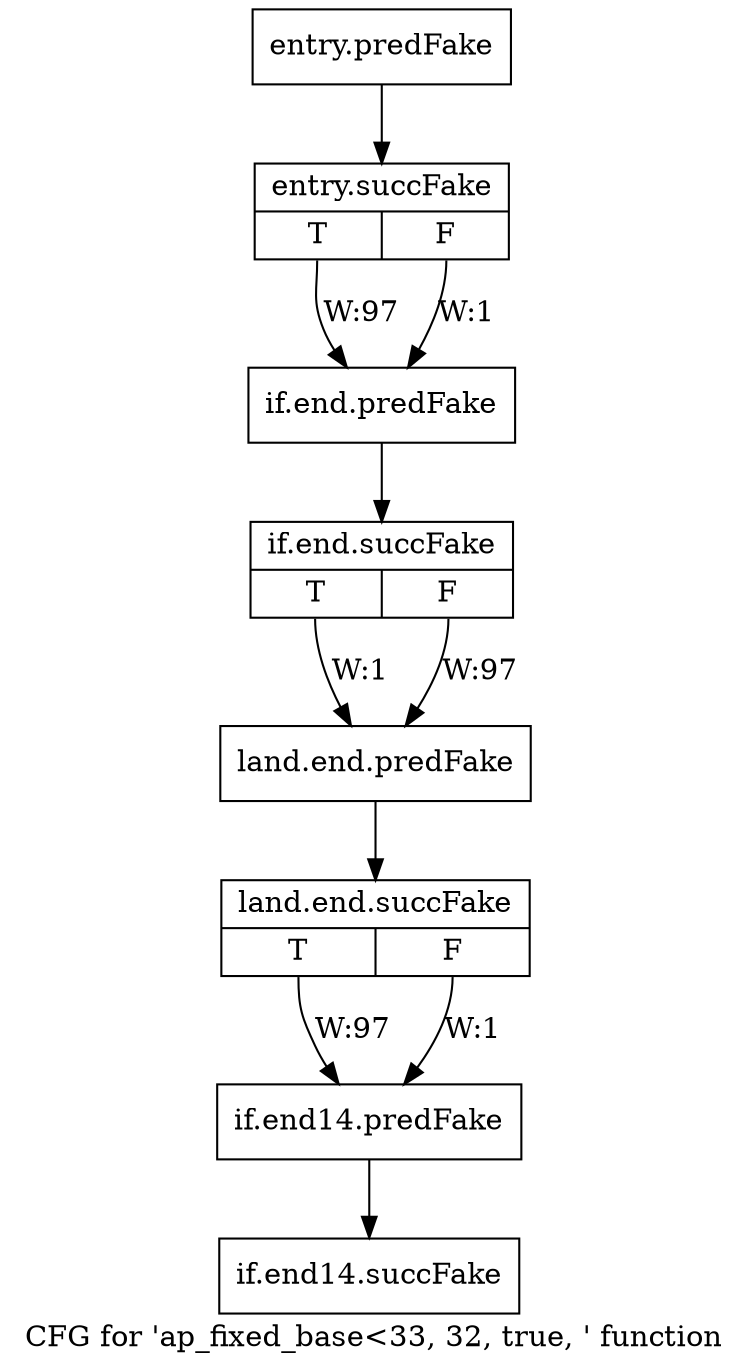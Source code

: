digraph "CFG for 'ap_fixed_base\<33, 32, true, ' function" {
	label="CFG for 'ap_fixed_base\<33, 32, true, ' function";

	Node0x3ba7fd0 [shape=record,filename="",linenumber="",label="{entry.predFake}"];
	Node0x3ba7fd0 -> Node0x3e89e80[ callList="" memoryops="" filename="/tools/Xilinx/Vitis_HLS/2022.1/include/ap_fixed_base.h" execusionnum="96"];
	Node0x3e89e80 [shape=record,filename="/tools/Xilinx/Vitis_HLS/2022.1/include/ap_fixed_base.h",linenumber="854",label="{entry.succFake|{<s0>T|<s1>F}}"];
	Node0x3e89e80:s0 -> Node0x3ba8070[label="W:97" callList="" memoryops="" filename="/tools/Xilinx/Vitis_HLS/2022.1/include/ap_fixed_base.h" execusionnum="96"];
	Node0x3e89e80:s1 -> Node0x3ba8070[label="W:1"];
	Node0x3ba8070 [shape=record,filename="/tools/Xilinx/Vitis_HLS/2022.1/include/ap_fixed_base.h",linenumber="855",label="{if.end.predFake}"];
	Node0x3ba8070 -> Node0x3e89fe0[ callList="" memoryops="" filename="/tools/Xilinx/Vitis_HLS/2022.1/include/ap_fixed_base.h" execusionnum="96"];
	Node0x3e89fe0 [shape=record,filename="/tools/Xilinx/Vitis_HLS/2022.1/include/ap_fixed_base.h",linenumber="857",label="{if.end.succFake|{<s0>T|<s1>F}}"];
	Node0x3e89fe0:s0 -> Node0x3ba8110[label="W:1" callList="" memoryops="" filename="" execusionnum="0"];
	Node0x3e89fe0:s1 -> Node0x3ba8110[label="W:97"];
	Node0x3ba8110 [shape=record,filename="/tools/Xilinx/Vitis_HLS/2022.1/include/ap_fixed_base.h",linenumber="857",label="{land.end.predFake}"];
	Node0x3ba8110 -> Node0x3e8a170[ callList="" memoryops="" filename="/tools/Xilinx/Vitis_HLS/2022.1/include/ap_fixed_base.h" execusionnum="96"];
	Node0x3e8a170 [shape=record,filename="/tools/Xilinx/Vitis_HLS/2022.1/include/ap_fixed_base.h",linenumber="880",label="{land.end.succFake|{<s0>T|<s1>F}}"];
	Node0x3e8a170:s0 -> Node0x3ba8200[label="W:97" callList="" memoryops="" filename="/tools/Xilinx/Vitis_HLS/2022.1/include/ap_fixed_base.h" execusionnum="96"];
	Node0x3e8a170:s1 -> Node0x3ba8200[label="W:1" callList="" memoryops="" filename="/tools/Xilinx/Vitis_HLS/2022.1/include/ap_fixed_base.h" execusionnum="0"];
	Node0x3ba8200 [shape=record,filename="/tools/Xilinx/Vitis_HLS/2022.1/include/ap_fixed_base.h",linenumber="951",label="{if.end14.predFake}"];
	Node0x3ba8200 -> Node0x3e8a330[ callList="" memoryops="" filename="/tools/Xilinx/Vitis_HLS/2022.1/include/ap_fixed_base.h" execusionnum="96"];
	Node0x3e8a330 [shape=record,filename="/tools/Xilinx/Vitis_HLS/2022.1/include/ap_fixed_base.h",linenumber="951",label="{if.end14.succFake}"];
}
